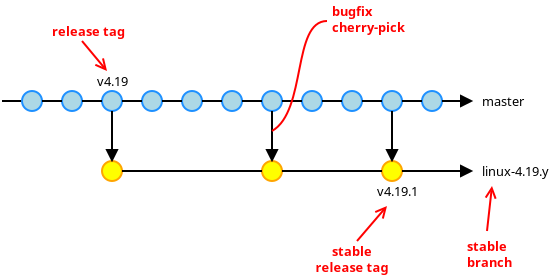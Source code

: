 <?xml version="1.0" encoding="UTF-8"?>
<dia:diagram xmlns:dia="http://www.lysator.liu.se/~alla/dia/">
  <dia:layer name="Background" visible="true" connectable="true" active="true">
    <dia:object type="Standard - Box" version="0" id="O0">
      <dia:attribute name="obj_pos">
        <dia:point val="37.5,25"/>
      </dia:attribute>
      <dia:attribute name="obj_bb">
        <dia:rectangle val="37.5,25;65,38.75"/>
      </dia:attribute>
      <dia:attribute name="elem_corner">
        <dia:point val="37.5,25"/>
      </dia:attribute>
      <dia:attribute name="elem_width">
        <dia:real val="27.5"/>
      </dia:attribute>
      <dia:attribute name="elem_height">
        <dia:real val="13.75"/>
      </dia:attribute>
      <dia:attribute name="border_width">
        <dia:real val="1.175e-38"/>
      </dia:attribute>
      <dia:attribute name="border_color">
        <dia:color val="#ffffff00"/>
      </dia:attribute>
      <dia:attribute name="inner_color">
        <dia:color val="#ffffff00"/>
      </dia:attribute>
      <dia:attribute name="show_background">
        <dia:boolean val="false"/>
      </dia:attribute>
      <dia:attribute name="line_style">
        <dia:enum val="4"/>
      </dia:attribute>
    </dia:object>
    <dia:object type="Standard - Ellipse" version="0" id="O1">
      <dia:attribute name="obj_pos">
        <dia:point val="38.5,29.5"/>
      </dia:attribute>
      <dia:attribute name="obj_bb">
        <dia:rectangle val="38.45,29.45;39.55,30.55"/>
      </dia:attribute>
      <dia:attribute name="elem_corner">
        <dia:point val="38.5,29.5"/>
      </dia:attribute>
      <dia:attribute name="elem_width">
        <dia:real val="1"/>
      </dia:attribute>
      <dia:attribute name="elem_height">
        <dia:real val="1"/>
      </dia:attribute>
      <dia:attribute name="border_color">
        <dia:color val="#1e90ffff"/>
      </dia:attribute>
      <dia:attribute name="inner_color">
        <dia:color val="#add8e6ff"/>
      </dia:attribute>
    </dia:object>
    <dia:object type="Standard - Ellipse" version="0" id="O2">
      <dia:attribute name="obj_pos">
        <dia:point val="40.5,29.5"/>
      </dia:attribute>
      <dia:attribute name="obj_bb">
        <dia:rectangle val="40.45,29.45;41.55,30.55"/>
      </dia:attribute>
      <dia:attribute name="elem_corner">
        <dia:point val="40.5,29.5"/>
      </dia:attribute>
      <dia:attribute name="elem_width">
        <dia:real val="1"/>
      </dia:attribute>
      <dia:attribute name="elem_height">
        <dia:real val="1"/>
      </dia:attribute>
      <dia:attribute name="border_color">
        <dia:color val="#1e90ffff"/>
      </dia:attribute>
      <dia:attribute name="inner_color">
        <dia:color val="#add8e6ff"/>
      </dia:attribute>
    </dia:object>
    <dia:object type="Standard - Ellipse" version="0" id="O3">
      <dia:attribute name="obj_pos">
        <dia:point val="42.5,29.5"/>
      </dia:attribute>
      <dia:attribute name="obj_bb">
        <dia:rectangle val="42.45,29.45;43.55,30.55"/>
      </dia:attribute>
      <dia:attribute name="elem_corner">
        <dia:point val="42.5,29.5"/>
      </dia:attribute>
      <dia:attribute name="elem_width">
        <dia:real val="1"/>
      </dia:attribute>
      <dia:attribute name="elem_height">
        <dia:real val="1"/>
      </dia:attribute>
      <dia:attribute name="border_color">
        <dia:color val="#1e90ffff"/>
      </dia:attribute>
      <dia:attribute name="inner_color">
        <dia:color val="#add8e6ff"/>
      </dia:attribute>
    </dia:object>
    <dia:object type="Standard - Ellipse" version="0" id="O4">
      <dia:attribute name="obj_pos">
        <dia:point val="44.5,29.5"/>
      </dia:attribute>
      <dia:attribute name="obj_bb">
        <dia:rectangle val="44.45,29.45;45.55,30.55"/>
      </dia:attribute>
      <dia:attribute name="elem_corner">
        <dia:point val="44.5,29.5"/>
      </dia:attribute>
      <dia:attribute name="elem_width">
        <dia:real val="1"/>
      </dia:attribute>
      <dia:attribute name="elem_height">
        <dia:real val="1"/>
      </dia:attribute>
      <dia:attribute name="border_color">
        <dia:color val="#1e90ffff"/>
      </dia:attribute>
      <dia:attribute name="inner_color">
        <dia:color val="#add8e6ff"/>
      </dia:attribute>
    </dia:object>
    <dia:object type="Standard - Ellipse" version="0" id="O5">
      <dia:attribute name="obj_pos">
        <dia:point val="46.5,29.5"/>
      </dia:attribute>
      <dia:attribute name="obj_bb">
        <dia:rectangle val="46.45,29.45;47.55,30.55"/>
      </dia:attribute>
      <dia:attribute name="elem_corner">
        <dia:point val="46.5,29.5"/>
      </dia:attribute>
      <dia:attribute name="elem_width">
        <dia:real val="1"/>
      </dia:attribute>
      <dia:attribute name="elem_height">
        <dia:real val="1"/>
      </dia:attribute>
      <dia:attribute name="border_color">
        <dia:color val="#1e90ffff"/>
      </dia:attribute>
      <dia:attribute name="inner_color">
        <dia:color val="#add8e6ff"/>
      </dia:attribute>
    </dia:object>
    <dia:object type="Standard - Ellipse" version="0" id="O6">
      <dia:attribute name="obj_pos">
        <dia:point val="48.5,29.5"/>
      </dia:attribute>
      <dia:attribute name="obj_bb">
        <dia:rectangle val="48.45,29.45;49.55,30.55"/>
      </dia:attribute>
      <dia:attribute name="elem_corner">
        <dia:point val="48.5,29.5"/>
      </dia:attribute>
      <dia:attribute name="elem_width">
        <dia:real val="1"/>
      </dia:attribute>
      <dia:attribute name="elem_height">
        <dia:real val="1"/>
      </dia:attribute>
      <dia:attribute name="border_color">
        <dia:color val="#1e90ffff"/>
      </dia:attribute>
      <dia:attribute name="inner_color">
        <dia:color val="#add8e6ff"/>
      </dia:attribute>
    </dia:object>
    <dia:object type="Standard - Ellipse" version="0" id="O7">
      <dia:attribute name="obj_pos">
        <dia:point val="50.5,29.5"/>
      </dia:attribute>
      <dia:attribute name="obj_bb">
        <dia:rectangle val="50.45,29.45;51.55,30.55"/>
      </dia:attribute>
      <dia:attribute name="elem_corner">
        <dia:point val="50.5,29.5"/>
      </dia:attribute>
      <dia:attribute name="elem_width">
        <dia:real val="1"/>
      </dia:attribute>
      <dia:attribute name="elem_height">
        <dia:real val="1"/>
      </dia:attribute>
      <dia:attribute name="border_color">
        <dia:color val="#1e90ffff"/>
      </dia:attribute>
      <dia:attribute name="inner_color">
        <dia:color val="#add8e6ff"/>
      </dia:attribute>
    </dia:object>
    <dia:object type="Standard - Ellipse" version="0" id="O8">
      <dia:attribute name="obj_pos">
        <dia:point val="52.5,29.5"/>
      </dia:attribute>
      <dia:attribute name="obj_bb">
        <dia:rectangle val="52.45,29.45;53.55,30.55"/>
      </dia:attribute>
      <dia:attribute name="elem_corner">
        <dia:point val="52.5,29.5"/>
      </dia:attribute>
      <dia:attribute name="elem_width">
        <dia:real val="1"/>
      </dia:attribute>
      <dia:attribute name="elem_height">
        <dia:real val="1"/>
      </dia:attribute>
      <dia:attribute name="border_color">
        <dia:color val="#1e90ffff"/>
      </dia:attribute>
      <dia:attribute name="inner_color">
        <dia:color val="#add8e6ff"/>
      </dia:attribute>
    </dia:object>
    <dia:object type="Standard - Ellipse" version="0" id="O9">
      <dia:attribute name="obj_pos">
        <dia:point val="54.5,29.5"/>
      </dia:attribute>
      <dia:attribute name="obj_bb">
        <dia:rectangle val="54.45,29.45;55.55,30.55"/>
      </dia:attribute>
      <dia:attribute name="elem_corner">
        <dia:point val="54.5,29.5"/>
      </dia:attribute>
      <dia:attribute name="elem_width">
        <dia:real val="1"/>
      </dia:attribute>
      <dia:attribute name="elem_height">
        <dia:real val="1"/>
      </dia:attribute>
      <dia:attribute name="border_color">
        <dia:color val="#1e90ffff"/>
      </dia:attribute>
      <dia:attribute name="inner_color">
        <dia:color val="#add8e6ff"/>
      </dia:attribute>
    </dia:object>
    <dia:object type="Standard - Ellipse" version="0" id="O10">
      <dia:attribute name="obj_pos">
        <dia:point val="56.5,29.5"/>
      </dia:attribute>
      <dia:attribute name="obj_bb">
        <dia:rectangle val="56.45,29.45;57.55,30.55"/>
      </dia:attribute>
      <dia:attribute name="elem_corner">
        <dia:point val="56.5,29.5"/>
      </dia:attribute>
      <dia:attribute name="elem_width">
        <dia:real val="1"/>
      </dia:attribute>
      <dia:attribute name="elem_height">
        <dia:real val="1"/>
      </dia:attribute>
      <dia:attribute name="border_color">
        <dia:color val="#1e90ffff"/>
      </dia:attribute>
      <dia:attribute name="inner_color">
        <dia:color val="#add8e6ff"/>
      </dia:attribute>
    </dia:object>
    <dia:object type="Standard - Ellipse" version="0" id="O11">
      <dia:attribute name="obj_pos">
        <dia:point val="58.5,29.5"/>
      </dia:attribute>
      <dia:attribute name="obj_bb">
        <dia:rectangle val="58.45,29.45;59.55,30.55"/>
      </dia:attribute>
      <dia:attribute name="elem_corner">
        <dia:point val="58.5,29.5"/>
      </dia:attribute>
      <dia:attribute name="elem_width">
        <dia:real val="1"/>
      </dia:attribute>
      <dia:attribute name="elem_height">
        <dia:real val="1"/>
      </dia:attribute>
      <dia:attribute name="border_color">
        <dia:color val="#1e90ffff"/>
      </dia:attribute>
      <dia:attribute name="inner_color">
        <dia:color val="#add8e6ff"/>
      </dia:attribute>
    </dia:object>
    <dia:object type="Standard - Text" version="1" id="O12">
      <dia:attribute name="obj_pos">
        <dia:point val="42.25,29.25"/>
      </dia:attribute>
      <dia:attribute name="obj_bb">
        <dia:rectangle val="42.25,28.65;43.597,29.42"/>
      </dia:attribute>
      <dia:attribute name="text">
        <dia:composite type="text">
          <dia:attribute name="string">
            <dia:string>#v4.19#</dia:string>
          </dia:attribute>
          <dia:attribute name="font">
            <dia:font family="Fira Sans" style="0" name="Courier"/>
          </dia:attribute>
          <dia:attribute name="height">
            <dia:real val="0.8"/>
          </dia:attribute>
          <dia:attribute name="pos">
            <dia:point val="42.25,29.25"/>
          </dia:attribute>
          <dia:attribute name="color">
            <dia:color val="#000000ff"/>
          </dia:attribute>
          <dia:attribute name="alignment">
            <dia:enum val="0"/>
          </dia:attribute>
        </dia:composite>
      </dia:attribute>
      <dia:attribute name="valign">
        <dia:enum val="3"/>
      </dia:attribute>
    </dia:object>
    <dia:object type="Standard - Line" version="0" id="O13">
      <dia:attribute name="obj_pos">
        <dia:point val="37.5,30"/>
      </dia:attribute>
      <dia:attribute name="obj_bb">
        <dia:rectangle val="37.45,29.95;38.505,30.05"/>
      </dia:attribute>
      <dia:attribute name="conn_endpoints">
        <dia:point val="37.5,30"/>
        <dia:point val="38.455,30"/>
      </dia:attribute>
      <dia:attribute name="numcp">
        <dia:int val="1"/>
      </dia:attribute>
      <dia:connections>
        <dia:connection handle="1" to="O1" connection="8"/>
      </dia:connections>
    </dia:object>
    <dia:object type="Standard - Line" version="0" id="O14">
      <dia:attribute name="obj_pos">
        <dia:point val="39.5,30"/>
      </dia:attribute>
      <dia:attribute name="obj_bb">
        <dia:rectangle val="39.45,29.95;40.55,30.05"/>
      </dia:attribute>
      <dia:attribute name="conn_endpoints">
        <dia:point val="39.5,30"/>
        <dia:point val="40.5,30"/>
      </dia:attribute>
      <dia:attribute name="numcp">
        <dia:int val="1"/>
      </dia:attribute>
      <dia:connections>
        <dia:connection handle="0" to="O1" connection="4"/>
        <dia:connection handle="1" to="O2" connection="3"/>
      </dia:connections>
    </dia:object>
    <dia:object type="Standard - Line" version="0" id="O15">
      <dia:attribute name="obj_pos">
        <dia:point val="41.5,30"/>
      </dia:attribute>
      <dia:attribute name="obj_bb">
        <dia:rectangle val="41.45,29.95;42.55,30.05"/>
      </dia:attribute>
      <dia:attribute name="conn_endpoints">
        <dia:point val="41.5,30"/>
        <dia:point val="42.5,30"/>
      </dia:attribute>
      <dia:attribute name="numcp">
        <dia:int val="1"/>
      </dia:attribute>
      <dia:connections>
        <dia:connection handle="0" to="O2" connection="4"/>
        <dia:connection handle="1" to="O3" connection="3"/>
      </dia:connections>
    </dia:object>
    <dia:object type="Standard - Line" version="0" id="O16">
      <dia:attribute name="obj_pos">
        <dia:point val="43.5,30"/>
      </dia:attribute>
      <dia:attribute name="obj_bb">
        <dia:rectangle val="43.45,29.95;44.55,30.05"/>
      </dia:attribute>
      <dia:attribute name="conn_endpoints">
        <dia:point val="43.5,30"/>
        <dia:point val="44.5,30"/>
      </dia:attribute>
      <dia:attribute name="numcp">
        <dia:int val="1"/>
      </dia:attribute>
      <dia:connections>
        <dia:connection handle="0" to="O3" connection="4"/>
        <dia:connection handle="1" to="O4" connection="3"/>
      </dia:connections>
    </dia:object>
    <dia:object type="Standard - Line" version="0" id="O17">
      <dia:attribute name="obj_pos">
        <dia:point val="45.5,30"/>
      </dia:attribute>
      <dia:attribute name="obj_bb">
        <dia:rectangle val="45.45,29.95;46.55,30.05"/>
      </dia:attribute>
      <dia:attribute name="conn_endpoints">
        <dia:point val="45.5,30"/>
        <dia:point val="46.5,30"/>
      </dia:attribute>
      <dia:attribute name="numcp">
        <dia:int val="1"/>
      </dia:attribute>
      <dia:connections>
        <dia:connection handle="0" to="O4" connection="4"/>
        <dia:connection handle="1" to="O5" connection="3"/>
      </dia:connections>
    </dia:object>
    <dia:object type="Standard - Line" version="0" id="O18">
      <dia:attribute name="obj_pos">
        <dia:point val="47.5,30"/>
      </dia:attribute>
      <dia:attribute name="obj_bb">
        <dia:rectangle val="47.45,29.95;48.55,30.05"/>
      </dia:attribute>
      <dia:attribute name="conn_endpoints">
        <dia:point val="47.5,30"/>
        <dia:point val="48.5,30"/>
      </dia:attribute>
      <dia:attribute name="numcp">
        <dia:int val="1"/>
      </dia:attribute>
      <dia:connections>
        <dia:connection handle="0" to="O5" connection="4"/>
        <dia:connection handle="1" to="O6" connection="3"/>
      </dia:connections>
    </dia:object>
    <dia:object type="Standard - Line" version="0" id="O19">
      <dia:attribute name="obj_pos">
        <dia:point val="49.5,30"/>
      </dia:attribute>
      <dia:attribute name="obj_bb">
        <dia:rectangle val="49.45,29.95;50.55,30.05"/>
      </dia:attribute>
      <dia:attribute name="conn_endpoints">
        <dia:point val="49.5,30"/>
        <dia:point val="50.5,30"/>
      </dia:attribute>
      <dia:attribute name="numcp">
        <dia:int val="1"/>
      </dia:attribute>
      <dia:connections>
        <dia:connection handle="0" to="O6" connection="4"/>
        <dia:connection handle="1" to="O7" connection="3"/>
      </dia:connections>
    </dia:object>
    <dia:object type="Standard - Line" version="0" id="O20">
      <dia:attribute name="obj_pos">
        <dia:point val="51.5,30"/>
      </dia:attribute>
      <dia:attribute name="obj_bb">
        <dia:rectangle val="51.45,29.95;52.55,30.05"/>
      </dia:attribute>
      <dia:attribute name="conn_endpoints">
        <dia:point val="51.5,30"/>
        <dia:point val="52.5,30"/>
      </dia:attribute>
      <dia:attribute name="numcp">
        <dia:int val="1"/>
      </dia:attribute>
      <dia:connections>
        <dia:connection handle="0" to="O7" connection="4"/>
        <dia:connection handle="1" to="O8" connection="3"/>
      </dia:connections>
    </dia:object>
    <dia:object type="Standard - Line" version="0" id="O21">
      <dia:attribute name="obj_pos">
        <dia:point val="53.5,30"/>
      </dia:attribute>
      <dia:attribute name="obj_bb">
        <dia:rectangle val="53.45,29.95;54.55,30.05"/>
      </dia:attribute>
      <dia:attribute name="conn_endpoints">
        <dia:point val="53.5,30"/>
        <dia:point val="54.5,30"/>
      </dia:attribute>
      <dia:attribute name="numcp">
        <dia:int val="1"/>
      </dia:attribute>
      <dia:connections>
        <dia:connection handle="0" to="O8" connection="4"/>
        <dia:connection handle="1" to="O9" connection="3"/>
      </dia:connections>
    </dia:object>
    <dia:object type="Standard - Line" version="0" id="O22">
      <dia:attribute name="obj_pos">
        <dia:point val="55.5,30"/>
      </dia:attribute>
      <dia:attribute name="obj_bb">
        <dia:rectangle val="55.45,29.95;56.55,30.05"/>
      </dia:attribute>
      <dia:attribute name="conn_endpoints">
        <dia:point val="55.5,30"/>
        <dia:point val="56.5,30"/>
      </dia:attribute>
      <dia:attribute name="numcp">
        <dia:int val="1"/>
      </dia:attribute>
      <dia:connections>
        <dia:connection handle="0" to="O9" connection="4"/>
        <dia:connection handle="1" to="O10" connection="3"/>
      </dia:connections>
    </dia:object>
    <dia:object type="Standard - Line" version="0" id="O23">
      <dia:attribute name="obj_pos">
        <dia:point val="57.5,30"/>
      </dia:attribute>
      <dia:attribute name="obj_bb">
        <dia:rectangle val="57.45,29.95;58.55,30.05"/>
      </dia:attribute>
      <dia:attribute name="conn_endpoints">
        <dia:point val="57.5,30"/>
        <dia:point val="58.5,30"/>
      </dia:attribute>
      <dia:attribute name="numcp">
        <dia:int val="1"/>
      </dia:attribute>
      <dia:connections>
        <dia:connection handle="0" to="O10" connection="4"/>
        <dia:connection handle="1" to="O11" connection="3"/>
      </dia:connections>
    </dia:object>
    <dia:object type="Standard - Ellipse" version="0" id="O24">
      <dia:attribute name="obj_pos">
        <dia:point val="42.5,33"/>
      </dia:attribute>
      <dia:attribute name="obj_bb">
        <dia:rectangle val="42.45,32.95;43.55,34.05"/>
      </dia:attribute>
      <dia:attribute name="elem_corner">
        <dia:point val="42.5,33"/>
      </dia:attribute>
      <dia:attribute name="elem_width">
        <dia:real val="1"/>
      </dia:attribute>
      <dia:attribute name="elem_height">
        <dia:real val="1"/>
      </dia:attribute>
      <dia:attribute name="border_color">
        <dia:color val="#ffa500ff"/>
      </dia:attribute>
      <dia:attribute name="inner_color">
        <dia:color val="#ffff00ff"/>
      </dia:attribute>
    </dia:object>
    <dia:object type="Standard - Ellipse" version="0" id="O25">
      <dia:attribute name="obj_pos">
        <dia:point val="50.5,33"/>
      </dia:attribute>
      <dia:attribute name="obj_bb">
        <dia:rectangle val="50.45,32.95;51.55,34.05"/>
      </dia:attribute>
      <dia:attribute name="elem_corner">
        <dia:point val="50.5,33"/>
      </dia:attribute>
      <dia:attribute name="elem_width">
        <dia:real val="1"/>
      </dia:attribute>
      <dia:attribute name="elem_height">
        <dia:real val="1"/>
      </dia:attribute>
      <dia:attribute name="border_color">
        <dia:color val="#ffa500ff"/>
      </dia:attribute>
      <dia:attribute name="inner_color">
        <dia:color val="#ffff00ff"/>
      </dia:attribute>
    </dia:object>
    <dia:object type="Standard - Ellipse" version="0" id="O26">
      <dia:attribute name="obj_pos">
        <dia:point val="56.5,33"/>
      </dia:attribute>
      <dia:attribute name="obj_bb">
        <dia:rectangle val="56.45,32.95;57.55,34.05"/>
      </dia:attribute>
      <dia:attribute name="elem_corner">
        <dia:point val="56.5,33"/>
      </dia:attribute>
      <dia:attribute name="elem_width">
        <dia:real val="1"/>
      </dia:attribute>
      <dia:attribute name="elem_height">
        <dia:real val="1"/>
      </dia:attribute>
      <dia:attribute name="border_color">
        <dia:color val="#ffa500ff"/>
      </dia:attribute>
      <dia:attribute name="inner_color">
        <dia:color val="#ffff00ff"/>
      </dia:attribute>
    </dia:object>
    <dia:object type="Standard - Line" version="0" id="O27">
      <dia:attribute name="obj_pos">
        <dia:point val="43,30.5"/>
      </dia:attribute>
      <dia:attribute name="obj_bb">
        <dia:rectangle val="42.669,30.45;43.331,33.062"/>
      </dia:attribute>
      <dia:attribute name="conn_endpoints">
        <dia:point val="43,30.5"/>
        <dia:point val="43,33"/>
      </dia:attribute>
      <dia:attribute name="numcp">
        <dia:int val="1"/>
      </dia:attribute>
      <dia:attribute name="end_arrow">
        <dia:enum val="3"/>
      </dia:attribute>
      <dia:attribute name="end_arrow_length">
        <dia:real val="0.5"/>
      </dia:attribute>
      <dia:attribute name="end_arrow_width">
        <dia:real val="0.5"/>
      </dia:attribute>
      <dia:connections>
        <dia:connection handle="0" to="O3" connection="6"/>
        <dia:connection handle="1" to="O24" connection="1"/>
      </dia:connections>
    </dia:object>
    <dia:object type="Standard - Line" version="0" id="O28">
      <dia:attribute name="obj_pos">
        <dia:point val="51,30.5"/>
      </dia:attribute>
      <dia:attribute name="obj_bb">
        <dia:rectangle val="50.669,30.45;51.331,33.062"/>
      </dia:attribute>
      <dia:attribute name="conn_endpoints">
        <dia:point val="51,30.5"/>
        <dia:point val="51,33"/>
      </dia:attribute>
      <dia:attribute name="numcp">
        <dia:int val="1"/>
      </dia:attribute>
      <dia:attribute name="end_arrow">
        <dia:enum val="3"/>
      </dia:attribute>
      <dia:attribute name="end_arrow_length">
        <dia:real val="0.5"/>
      </dia:attribute>
      <dia:attribute name="end_arrow_width">
        <dia:real val="0.5"/>
      </dia:attribute>
      <dia:connections>
        <dia:connection handle="0" to="O7" connection="6"/>
        <dia:connection handle="1" to="O25" connection="1"/>
      </dia:connections>
    </dia:object>
    <dia:object type="Standard - Line" version="0" id="O29">
      <dia:attribute name="obj_pos">
        <dia:point val="57,30.5"/>
      </dia:attribute>
      <dia:attribute name="obj_bb">
        <dia:rectangle val="56.669,30.45;57.331,33.062"/>
      </dia:attribute>
      <dia:attribute name="conn_endpoints">
        <dia:point val="57,30.5"/>
        <dia:point val="57,33"/>
      </dia:attribute>
      <dia:attribute name="numcp">
        <dia:int val="1"/>
      </dia:attribute>
      <dia:attribute name="end_arrow">
        <dia:enum val="3"/>
      </dia:attribute>
      <dia:attribute name="end_arrow_length">
        <dia:real val="0.5"/>
      </dia:attribute>
      <dia:attribute name="end_arrow_width">
        <dia:real val="0.5"/>
      </dia:attribute>
      <dia:connections>
        <dia:connection handle="0" to="O10" connection="6"/>
        <dia:connection handle="1" to="O26" connection="1"/>
      </dia:connections>
    </dia:object>
    <dia:object type="Standard - Line" version="0" id="O30">
      <dia:attribute name="obj_pos">
        <dia:point val="43.5,33.5"/>
      </dia:attribute>
      <dia:attribute name="obj_bb">
        <dia:rectangle val="43.45,33.45;50.55,33.55"/>
      </dia:attribute>
      <dia:attribute name="conn_endpoints">
        <dia:point val="43.5,33.5"/>
        <dia:point val="50.5,33.5"/>
      </dia:attribute>
      <dia:attribute name="numcp">
        <dia:int val="1"/>
      </dia:attribute>
      <dia:connections>
        <dia:connection handle="0" to="O24" connection="4"/>
        <dia:connection handle="1" to="O25" connection="3"/>
      </dia:connections>
    </dia:object>
    <dia:object type="Standard - Line" version="0" id="O31">
      <dia:attribute name="obj_pos">
        <dia:point val="51.5,33.5"/>
      </dia:attribute>
      <dia:attribute name="obj_bb">
        <dia:rectangle val="51.45,33.45;56.55,33.55"/>
      </dia:attribute>
      <dia:attribute name="conn_endpoints">
        <dia:point val="51.5,33.5"/>
        <dia:point val="56.5,33.5"/>
      </dia:attribute>
      <dia:attribute name="numcp">
        <dia:int val="1"/>
      </dia:attribute>
      <dia:connections>
        <dia:connection handle="0" to="O25" connection="4"/>
        <dia:connection handle="1" to="O26" connection="3"/>
      </dia:connections>
    </dia:object>
    <dia:object type="Standard - Line" version="0" id="O32">
      <dia:attribute name="obj_pos">
        <dia:point val="59.5,30"/>
      </dia:attribute>
      <dia:attribute name="obj_bb">
        <dia:rectangle val="59.45,29.669;61.062,30.331"/>
      </dia:attribute>
      <dia:attribute name="conn_endpoints">
        <dia:point val="59.5,30"/>
        <dia:point val="61,30"/>
      </dia:attribute>
      <dia:attribute name="numcp">
        <dia:int val="1"/>
      </dia:attribute>
      <dia:attribute name="end_arrow">
        <dia:enum val="3"/>
      </dia:attribute>
      <dia:attribute name="end_arrow_length">
        <dia:real val="0.5"/>
      </dia:attribute>
      <dia:attribute name="end_arrow_width">
        <dia:real val="0.5"/>
      </dia:attribute>
      <dia:connections>
        <dia:connection handle="0" to="O11" connection="4"/>
      </dia:connections>
    </dia:object>
    <dia:object type="Standard - Line" version="0" id="O33">
      <dia:attribute name="obj_pos">
        <dia:point val="57.5,33.5"/>
      </dia:attribute>
      <dia:attribute name="obj_bb">
        <dia:rectangle val="57.45,33.169;61.062,33.831"/>
      </dia:attribute>
      <dia:attribute name="conn_endpoints">
        <dia:point val="57.5,33.5"/>
        <dia:point val="61,33.5"/>
      </dia:attribute>
      <dia:attribute name="numcp">
        <dia:int val="1"/>
      </dia:attribute>
      <dia:attribute name="end_arrow">
        <dia:enum val="3"/>
      </dia:attribute>
      <dia:attribute name="end_arrow_length">
        <dia:real val="0.5"/>
      </dia:attribute>
      <dia:attribute name="end_arrow_width">
        <dia:real val="0.5"/>
      </dia:attribute>
      <dia:connections>
        <dia:connection handle="0" to="O26" connection="4"/>
      </dia:connections>
    </dia:object>
    <dia:object type="Standard - Text" version="1" id="O34">
      <dia:attribute name="obj_pos">
        <dia:point val="61.5,30.25"/>
      </dia:attribute>
      <dia:attribute name="obj_bb">
        <dia:rectangle val="61.5,29.65;63.502,30.42"/>
      </dia:attribute>
      <dia:attribute name="text">
        <dia:composite type="text">
          <dia:attribute name="string">
            <dia:string>#master#</dia:string>
          </dia:attribute>
          <dia:attribute name="font">
            <dia:font family="Fira Sans" style="0" name="Courier"/>
          </dia:attribute>
          <dia:attribute name="height">
            <dia:real val="0.8"/>
          </dia:attribute>
          <dia:attribute name="pos">
            <dia:point val="61.5,30.25"/>
          </dia:attribute>
          <dia:attribute name="color">
            <dia:color val="#000000ff"/>
          </dia:attribute>
          <dia:attribute name="alignment">
            <dia:enum val="0"/>
          </dia:attribute>
        </dia:composite>
      </dia:attribute>
      <dia:attribute name="valign">
        <dia:enum val="3"/>
      </dia:attribute>
    </dia:object>
    <dia:object type="Standard - Text" version="1" id="O35">
      <dia:attribute name="obj_pos">
        <dia:point val="61.5,33.75"/>
      </dia:attribute>
      <dia:attribute name="obj_bb">
        <dia:rectangle val="61.5,33.131;64.607,33.959"/>
      </dia:attribute>
      <dia:attribute name="text">
        <dia:composite type="text">
          <dia:attribute name="string">
            <dia:string>#linux-4.19.y#</dia:string>
          </dia:attribute>
          <dia:attribute name="font">
            <dia:font family="Fira Sans" style="0" name="Courier"/>
          </dia:attribute>
          <dia:attribute name="height">
            <dia:real val="0.8"/>
          </dia:attribute>
          <dia:attribute name="pos">
            <dia:point val="61.5,33.75"/>
          </dia:attribute>
          <dia:attribute name="color">
            <dia:color val="#000000ff"/>
          </dia:attribute>
          <dia:attribute name="alignment">
            <dia:enum val="0"/>
          </dia:attribute>
        </dia:composite>
      </dia:attribute>
      <dia:attribute name="valign">
        <dia:enum val="3"/>
      </dia:attribute>
    </dia:object>
    <dia:object type="Standard - Text" version="1" id="O36">
      <dia:attribute name="obj_pos">
        <dia:point val="56.25,34.75"/>
      </dia:attribute>
      <dia:attribute name="obj_bb">
        <dia:rectangle val="56.25,34.15;57.928,34.92"/>
      </dia:attribute>
      <dia:attribute name="text">
        <dia:composite type="text">
          <dia:attribute name="string">
            <dia:string>#v4.19.1#</dia:string>
          </dia:attribute>
          <dia:attribute name="font">
            <dia:font family="Fira Sans" style="0" name="Courier"/>
          </dia:attribute>
          <dia:attribute name="height">
            <dia:real val="0.8"/>
          </dia:attribute>
          <dia:attribute name="pos">
            <dia:point val="56.25,34.75"/>
          </dia:attribute>
          <dia:attribute name="color">
            <dia:color val="#000000ff"/>
          </dia:attribute>
          <dia:attribute name="alignment">
            <dia:enum val="0"/>
          </dia:attribute>
        </dia:composite>
      </dia:attribute>
      <dia:attribute name="valign">
        <dia:enum val="3"/>
      </dia:attribute>
    </dia:object>
    <dia:object type="Standard - Text" version="1" id="O37">
      <dia:attribute name="obj_pos">
        <dia:point val="55,37.75"/>
      </dia:attribute>
      <dia:attribute name="obj_bb">
        <dia:rectangle val="53.376,37.15;56.624,38.72"/>
      </dia:attribute>
      <dia:attribute name="text">
        <dia:composite type="text">
          <dia:attribute name="string">
            <dia:string>#stable
release tag#</dia:string>
          </dia:attribute>
          <dia:attribute name="font">
            <dia:font family="Fira Sans" style="80" name="Courier"/>
          </dia:attribute>
          <dia:attribute name="height">
            <dia:real val="0.8"/>
          </dia:attribute>
          <dia:attribute name="pos">
            <dia:point val="55,37.75"/>
          </dia:attribute>
          <dia:attribute name="color">
            <dia:color val="#ff0000ff"/>
          </dia:attribute>
          <dia:attribute name="alignment">
            <dia:enum val="1"/>
          </dia:attribute>
        </dia:composite>
      </dia:attribute>
      <dia:attribute name="valign">
        <dia:enum val="3"/>
      </dia:attribute>
    </dia:object>
    <dia:object type="Standard - Line" version="0" id="O38">
      <dia:attribute name="obj_pos">
        <dia:point val="55.25,37"/>
      </dia:attribute>
      <dia:attribute name="obj_bb">
        <dia:rectangle val="55.179,35.179;56.821,37.071"/>
      </dia:attribute>
      <dia:attribute name="conn_endpoints">
        <dia:point val="55.25,37"/>
        <dia:point val="56.75,35.25"/>
      </dia:attribute>
      <dia:attribute name="numcp">
        <dia:int val="1"/>
      </dia:attribute>
      <dia:attribute name="line_color">
        <dia:color val="#ff0000ff"/>
      </dia:attribute>
      <dia:attribute name="end_arrow">
        <dia:enum val="1"/>
      </dia:attribute>
      <dia:attribute name="end_arrow_length">
        <dia:real val="0.5"/>
      </dia:attribute>
      <dia:attribute name="end_arrow_width">
        <dia:real val="0.5"/>
      </dia:attribute>
    </dia:object>
    <dia:object type="Standard - Text" version="1" id="O39">
      <dia:attribute name="obj_pos">
        <dia:point val="40,26.75"/>
      </dia:attribute>
      <dia:attribute name="obj_bb">
        <dia:rectangle val="40,26.15;43.248,26.92"/>
      </dia:attribute>
      <dia:attribute name="text">
        <dia:composite type="text">
          <dia:attribute name="string">
            <dia:string>#release tag#</dia:string>
          </dia:attribute>
          <dia:attribute name="font">
            <dia:font family="Fira Sans" style="80" name="Courier"/>
          </dia:attribute>
          <dia:attribute name="height">
            <dia:real val="0.8"/>
          </dia:attribute>
          <dia:attribute name="pos">
            <dia:point val="40,26.75"/>
          </dia:attribute>
          <dia:attribute name="color">
            <dia:color val="#ff0000ff"/>
          </dia:attribute>
          <dia:attribute name="alignment">
            <dia:enum val="0"/>
          </dia:attribute>
        </dia:composite>
      </dia:attribute>
      <dia:attribute name="valign">
        <dia:enum val="3"/>
      </dia:attribute>
    </dia:object>
    <dia:object type="Standard - Line" version="0" id="O40">
      <dia:attribute name="obj_pos">
        <dia:point val="41.5,27"/>
      </dia:attribute>
      <dia:attribute name="obj_bb">
        <dia:rectangle val="41.43,26.93;42.82,28.57"/>
      </dia:attribute>
      <dia:attribute name="conn_endpoints">
        <dia:point val="41.5,27"/>
        <dia:point val="42.75,28.5"/>
      </dia:attribute>
      <dia:attribute name="numcp">
        <dia:int val="1"/>
      </dia:attribute>
      <dia:attribute name="line_color">
        <dia:color val="#ff0000ff"/>
      </dia:attribute>
      <dia:attribute name="end_arrow">
        <dia:enum val="1"/>
      </dia:attribute>
      <dia:attribute name="end_arrow_length">
        <dia:real val="0.5"/>
      </dia:attribute>
      <dia:attribute name="end_arrow_width">
        <dia:real val="0.5"/>
      </dia:attribute>
    </dia:object>
    <dia:object type="Standard - Text" version="1" id="O41">
      <dia:attribute name="obj_pos">
        <dia:point val="60.75,37.5"/>
      </dia:attribute>
      <dia:attribute name="obj_bb">
        <dia:rectangle val="60.75,36.9;62.758,38.47"/>
      </dia:attribute>
      <dia:attribute name="text">
        <dia:composite type="text">
          <dia:attribute name="string">
            <dia:string>#stable
branch#</dia:string>
          </dia:attribute>
          <dia:attribute name="font">
            <dia:font family="Fira Sans" style="80" name="Courier"/>
          </dia:attribute>
          <dia:attribute name="height">
            <dia:real val="0.8"/>
          </dia:attribute>
          <dia:attribute name="pos">
            <dia:point val="60.75,37.5"/>
          </dia:attribute>
          <dia:attribute name="color">
            <dia:color val="#ff0000ff"/>
          </dia:attribute>
          <dia:attribute name="alignment">
            <dia:enum val="0"/>
          </dia:attribute>
        </dia:composite>
      </dia:attribute>
      <dia:attribute name="valign">
        <dia:enum val="3"/>
      </dia:attribute>
    </dia:object>
    <dia:object type="Standard - Line" version="0" id="O42">
      <dia:attribute name="obj_pos">
        <dia:point val="61.75,36.5"/>
      </dia:attribute>
      <dia:attribute name="obj_bb">
        <dia:rectangle val="61.598,34.195;62.256,36.555"/>
      </dia:attribute>
      <dia:attribute name="conn_endpoints">
        <dia:point val="61.75,36.5"/>
        <dia:point val="62,34.25"/>
      </dia:attribute>
      <dia:attribute name="numcp">
        <dia:int val="1"/>
      </dia:attribute>
      <dia:attribute name="line_color">
        <dia:color val="#ff0000ff"/>
      </dia:attribute>
      <dia:attribute name="end_arrow">
        <dia:enum val="1"/>
      </dia:attribute>
      <dia:attribute name="end_arrow_length">
        <dia:real val="0.5"/>
      </dia:attribute>
      <dia:attribute name="end_arrow_width">
        <dia:real val="0.5"/>
      </dia:attribute>
    </dia:object>
    <dia:object type="Standard - Text" version="1" id="O43">
      <dia:attribute name="obj_pos">
        <dia:point val="54,25.75"/>
      </dia:attribute>
      <dia:attribute name="obj_bb">
        <dia:rectangle val="54,25.15;57.35,26.72"/>
      </dia:attribute>
      <dia:attribute name="text">
        <dia:composite type="text">
          <dia:attribute name="string">
            <dia:string>#bugfix
cherry-pick#</dia:string>
          </dia:attribute>
          <dia:attribute name="font">
            <dia:font family="Fira Sans" style="80" name="Courier"/>
          </dia:attribute>
          <dia:attribute name="height">
            <dia:real val="0.8"/>
          </dia:attribute>
          <dia:attribute name="pos">
            <dia:point val="54,25.75"/>
          </dia:attribute>
          <dia:attribute name="color">
            <dia:color val="#ff0000ff"/>
          </dia:attribute>
          <dia:attribute name="alignment">
            <dia:enum val="0"/>
          </dia:attribute>
        </dia:composite>
      </dia:attribute>
      <dia:attribute name="valign">
        <dia:enum val="3"/>
      </dia:attribute>
    </dia:object>
    <dia:object type="Standard - BezierLine" version="0" id="O44">
      <dia:attribute name="obj_pos">
        <dia:point val="51,31.5"/>
      </dia:attribute>
      <dia:attribute name="obj_bb">
        <dia:rectangle val="50.932,25.95;53.8,31.568"/>
      </dia:attribute>
      <dia:attribute name="bez_points">
        <dia:point val="51,31.5"/>
        <dia:point val="52.75,30.5"/>
        <dia:point val="52,26"/>
        <dia:point val="53.75,26"/>
      </dia:attribute>
      <dia:attribute name="corner_types">
        <dia:enum val="0"/>
        <dia:enum val="0"/>
      </dia:attribute>
      <dia:attribute name="line_color">
        <dia:color val="#ff0000ff"/>
      </dia:attribute>
    </dia:object>
  </dia:layer>
</dia:diagram>

